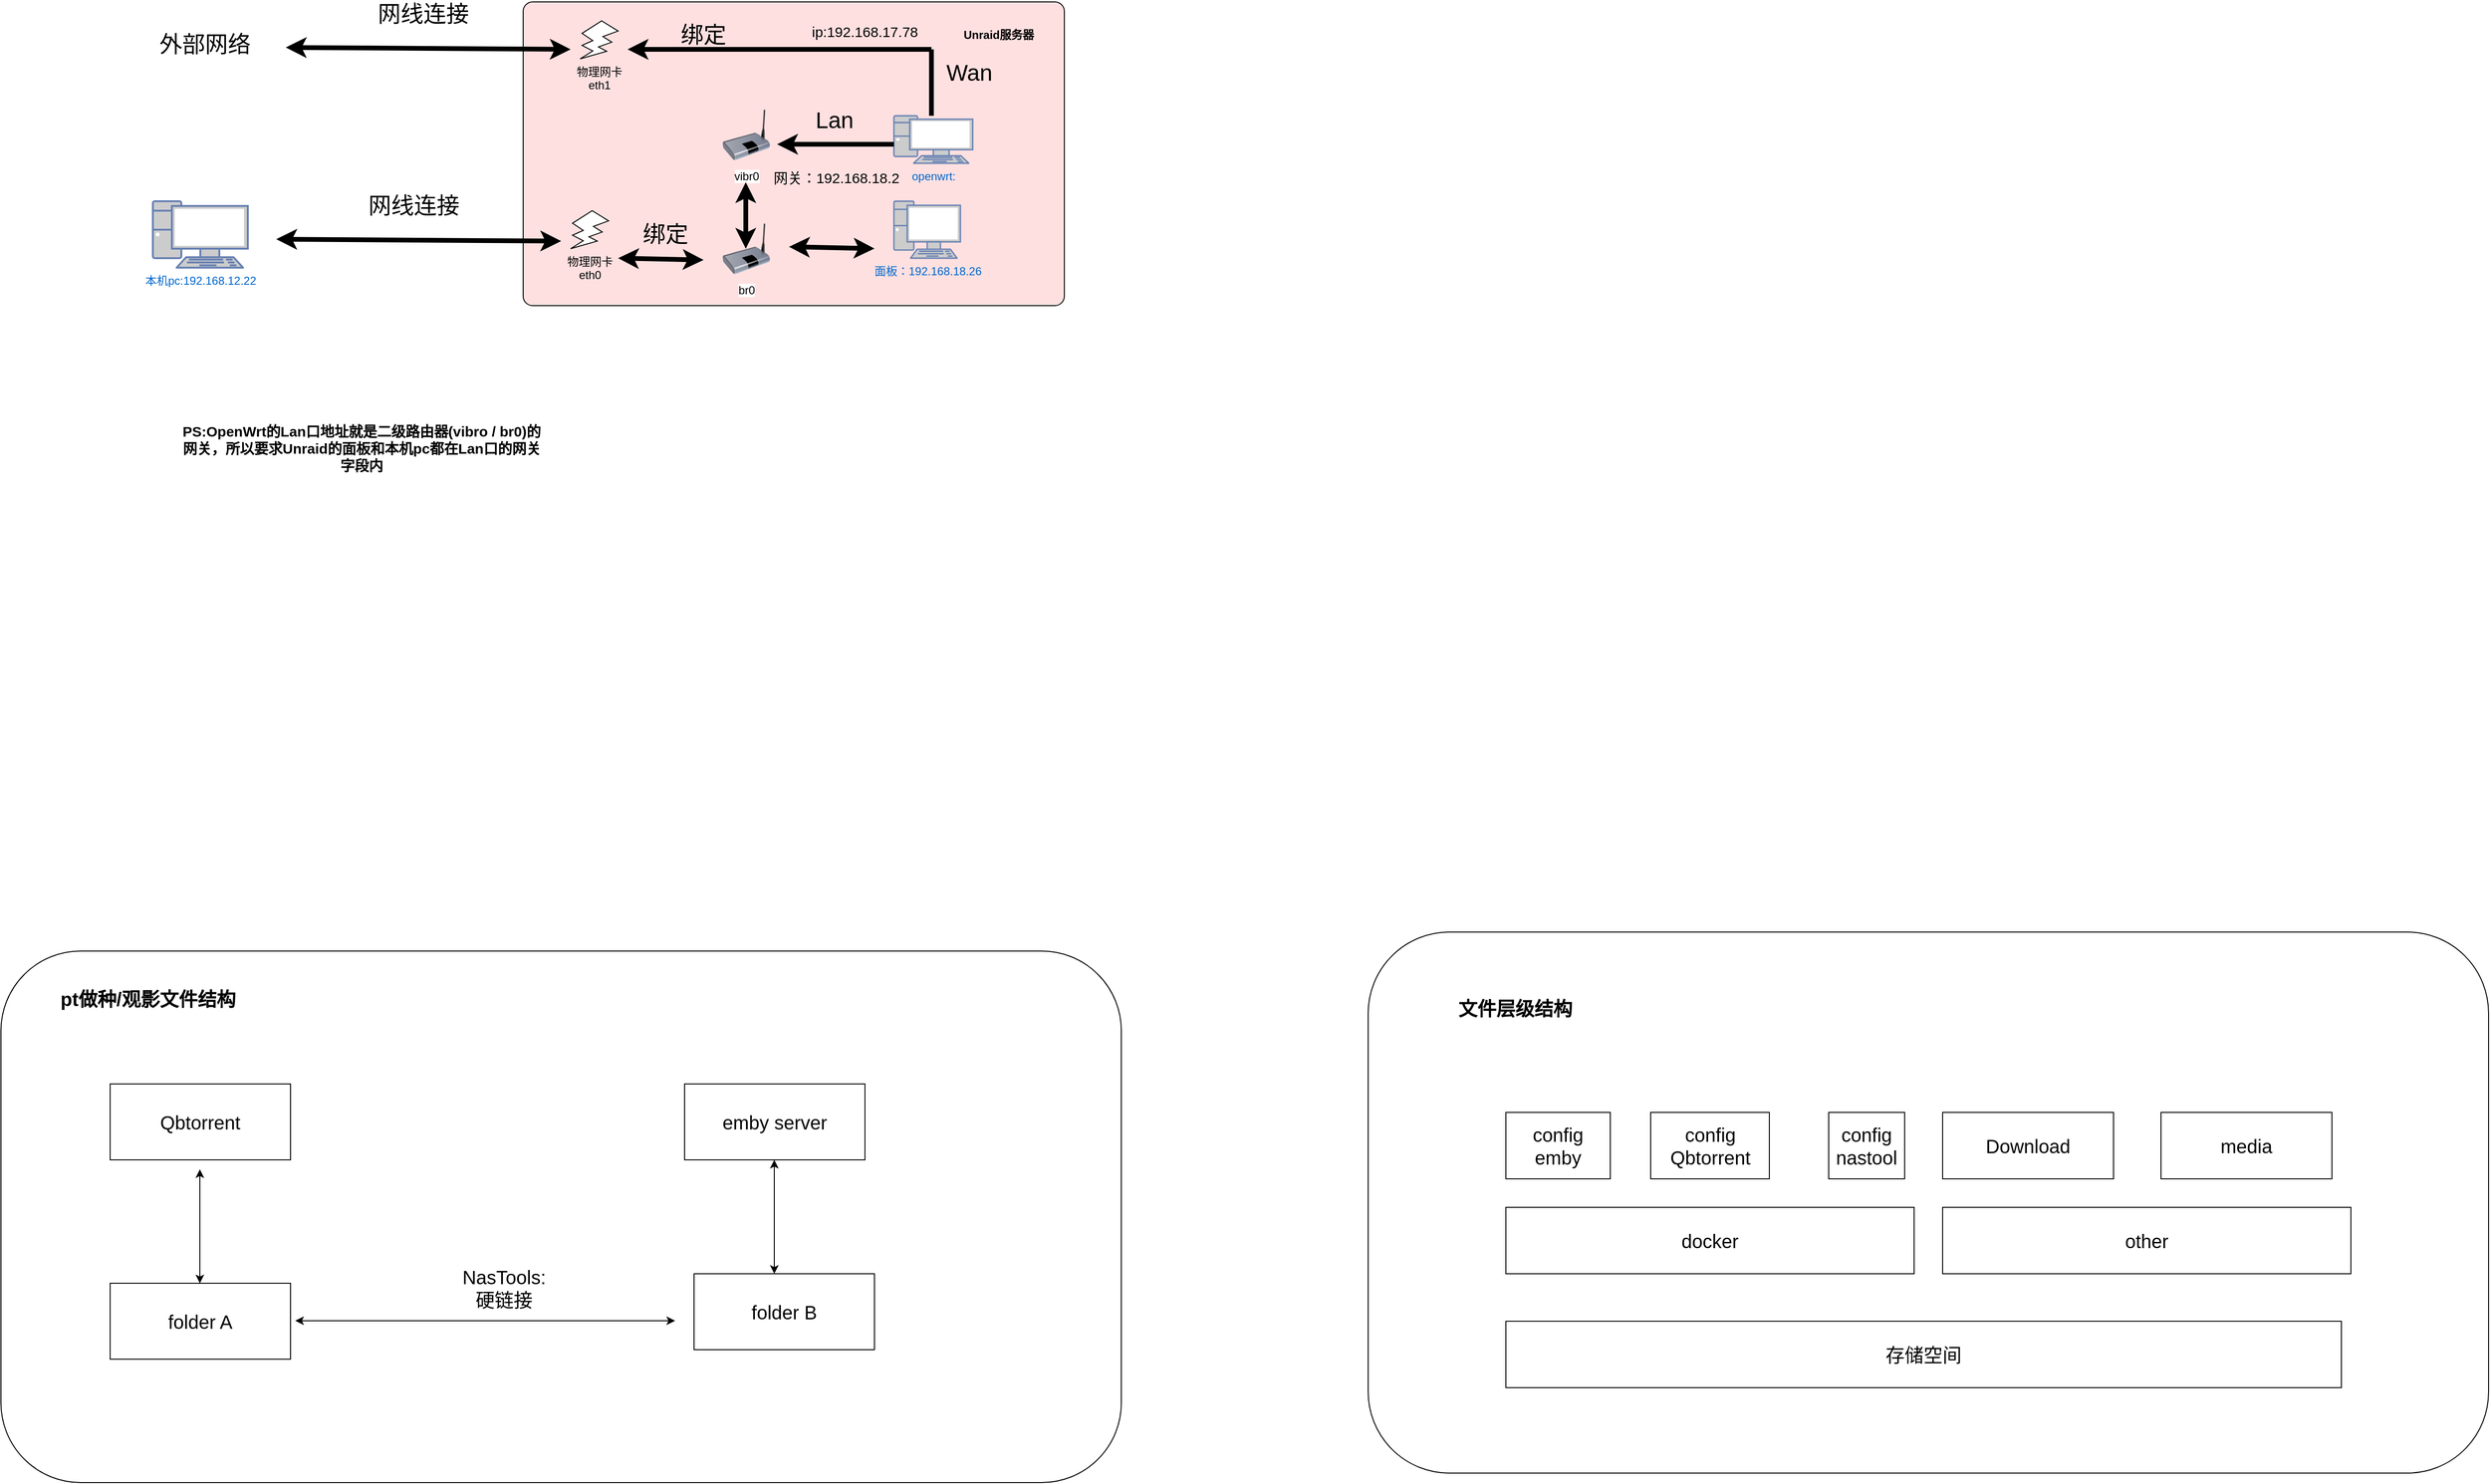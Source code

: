<mxfile version="21.6.2" type="github">
  <diagram name="第 1 页" id="ljcwPYvyxh-TD4wcijd0">
    <mxGraphModel dx="2766" dy="2215" grid="1" gridSize="10" guides="1" tooltips="1" connect="1" arrows="1" fold="1" page="1" pageScale="1" pageWidth="827" pageHeight="1169" math="0" shadow="0">
      <root>
        <mxCell id="0" />
        <mxCell id="1" parent="0" />
        <mxCell id="3buUplPWRjZfx5ktA6WZ-1" value="本机pc:192.168.12.22" style="fontColor=#0066CC;verticalAlign=top;verticalLabelPosition=bottom;labelPosition=center;align=center;html=1;outlineConnect=0;fillColor=#CCCCCC;strokeColor=#6881B3;gradientColor=none;gradientDirection=north;strokeWidth=2;shape=mxgraph.networks.pc;" parent="1" vertex="1">
          <mxGeometry x="-110" y="200" width="100" height="70" as="geometry" />
        </mxCell>
        <mxCell id="3buUplPWRjZfx5ktA6WZ-2" value="" style="html=1;outlineConnect=0;whiteSpace=wrap;fillColor=#FFE0E0;shape=mxgraph.archimate3.application;archiType=rounded;" parent="1" vertex="1">
          <mxGeometry x="280" y="-10" width="570" height="320" as="geometry" />
        </mxCell>
        <mxCell id="3buUplPWRjZfx5ktA6WZ-3" value="&lt;b&gt;Unraid服务器&lt;/b&gt;" style="text;html=1;strokeColor=none;fillColor=none;align=center;verticalAlign=middle;whiteSpace=wrap;rounded=0;" parent="1" vertex="1">
          <mxGeometry x="740.5" y="10" width="80" height="30" as="geometry" />
        </mxCell>
        <mxCell id="3buUplPWRjZfx5ktA6WZ-5" value="br0" style="image;html=1;image=img/lib/clip_art/networking/Bridge_128x128.png" parent="1" vertex="1">
          <mxGeometry x="490" y="220" width="50" height="60" as="geometry" />
        </mxCell>
        <mxCell id="3buUplPWRjZfx5ktA6WZ-7" value="物理网卡&lt;br&gt;eth1&lt;br&gt;" style="verticalLabelPosition=bottom;verticalAlign=top;html=1;shape=mxgraph.basic.flash" parent="1" vertex="1">
          <mxGeometry x="340" y="10" width="40" height="40" as="geometry" />
        </mxCell>
        <mxCell id="3buUplPWRjZfx5ktA6WZ-9" value="物理网卡&lt;br&gt;eth0&lt;br&gt;" style="verticalLabelPosition=bottom;verticalAlign=top;html=1;shape=mxgraph.basic.flash" parent="1" vertex="1">
          <mxGeometry x="330" y="210" width="40" height="40" as="geometry" />
        </mxCell>
        <mxCell id="3buUplPWRjZfx5ktA6WZ-11" value="面板：192.168.18.26" style="fontColor=#0066CC;verticalAlign=top;verticalLabelPosition=bottom;labelPosition=center;align=center;html=1;outlineConnect=0;fillColor=#CCCCCC;strokeColor=#6881B3;gradientColor=none;gradientDirection=north;strokeWidth=2;shape=mxgraph.networks.pc;" parent="1" vertex="1">
          <mxGeometry x="670.5" y="200" width="70" height="60" as="geometry" />
        </mxCell>
        <mxCell id="3buUplPWRjZfx5ktA6WZ-12" value="vibr0" style="image;html=1;image=img/lib/clip_art/networking/Bridge_128x128.png" parent="1" vertex="1">
          <mxGeometry x="490" y="100" width="50" height="60" as="geometry" />
        </mxCell>
        <mxCell id="3buUplPWRjZfx5ktA6WZ-14" value="openwrt:" style="fontColor=#0066CC;verticalAlign=top;verticalLabelPosition=bottom;labelPosition=center;align=center;html=1;outlineConnect=0;fillColor=#CCCCCC;strokeColor=#6881B3;gradientColor=none;gradientDirection=north;strokeWidth=2;shape=mxgraph.networks.pc;" parent="1" vertex="1">
          <mxGeometry x="670.5" y="110" width="83" height="50" as="geometry" />
        </mxCell>
        <mxCell id="3buUplPWRjZfx5ktA6WZ-16" value="" style="endArrow=classic;html=1;rounded=0;strokeWidth=5;" parent="1" edge="1">
          <mxGeometry width="50" height="50" relative="1" as="geometry">
            <mxPoint x="670.5" y="140" as="sourcePoint" />
            <mxPoint x="547.5" y="140" as="targetPoint" />
          </mxGeometry>
        </mxCell>
        <mxCell id="3buUplPWRjZfx5ktA6WZ-17" value="" style="endArrow=classic;html=1;rounded=0;strokeWidth=5;" parent="1" edge="1">
          <mxGeometry width="50" height="50" relative="1" as="geometry">
            <mxPoint x="710" y="40" as="sourcePoint" />
            <mxPoint x="390" y="40" as="targetPoint" />
          </mxGeometry>
        </mxCell>
        <mxCell id="3buUplPWRjZfx5ktA6WZ-18" value="" style="endArrow=none;html=1;rounded=0;strokeWidth=5;" parent="1" edge="1">
          <mxGeometry width="50" height="50" relative="1" as="geometry">
            <mxPoint x="710" y="110" as="sourcePoint" />
            <mxPoint x="710" y="40" as="targetPoint" />
          </mxGeometry>
        </mxCell>
        <mxCell id="3buUplPWRjZfx5ktA6WZ-19" value="&lt;font style=&quot;font-size: 24px;&quot;&gt;Wan&lt;/font&gt;" style="text;html=1;strokeColor=none;fillColor=none;align=center;verticalAlign=middle;whiteSpace=wrap;rounded=0;" parent="1" vertex="1">
          <mxGeometry x="720" y="50" width="60" height="30" as="geometry" />
        </mxCell>
        <mxCell id="3buUplPWRjZfx5ktA6WZ-24" value="&lt;font style=&quot;font-size: 24px;&quot;&gt;Lan&lt;/font&gt;" style="text;html=1;strokeColor=none;fillColor=none;align=center;verticalAlign=middle;whiteSpace=wrap;rounded=0;" parent="1" vertex="1">
          <mxGeometry x="577.5" y="100" width="60" height="30" as="geometry" />
        </mxCell>
        <mxCell id="3buUplPWRjZfx5ktA6WZ-35" value="" style="endArrow=classic;startArrow=classic;html=1;rounded=0;strokeWidth=5;" parent="1" edge="1">
          <mxGeometry width="50" height="50" relative="1" as="geometry">
            <mxPoint x="514.47" y="180" as="sourcePoint" />
            <mxPoint x="514.47" y="250" as="targetPoint" />
          </mxGeometry>
        </mxCell>
        <mxCell id="3buUplPWRjZfx5ktA6WZ-41" value="" style="endArrow=classic;startArrow=classic;html=1;rounded=0;strokeWidth=5;" parent="1" edge="1">
          <mxGeometry width="50" height="50" relative="1" as="geometry">
            <mxPoint x="560" y="248" as="sourcePoint" />
            <mxPoint x="650" y="249.871" as="targetPoint" />
          </mxGeometry>
        </mxCell>
        <mxCell id="3buUplPWRjZfx5ktA6WZ-43" value="" style="endArrow=classic;startArrow=classic;html=1;rounded=0;strokeWidth=5;" parent="1" edge="1">
          <mxGeometry width="50" height="50" relative="1" as="geometry">
            <mxPoint x="380" y="260" as="sourcePoint" />
            <mxPoint x="470" y="261.871" as="targetPoint" />
          </mxGeometry>
        </mxCell>
        <mxCell id="3buUplPWRjZfx5ktA6WZ-44" value="&lt;span style=&quot;font-size: 24px;&quot;&gt;绑定&lt;/span&gt;" style="text;html=1;strokeColor=none;fillColor=none;align=center;verticalAlign=middle;whiteSpace=wrap;rounded=0;" parent="1" vertex="1">
          <mxGeometry x="400" y="220" width="60" height="30" as="geometry" />
        </mxCell>
        <mxCell id="3buUplPWRjZfx5ktA6WZ-45" value="&lt;span style=&quot;font-size: 24px;&quot;&gt;绑定&lt;/span&gt;" style="text;html=1;strokeColor=none;fillColor=none;align=center;verticalAlign=middle;whiteSpace=wrap;rounded=0;" parent="1" vertex="1">
          <mxGeometry x="440" y="10" width="60" height="30" as="geometry" />
        </mxCell>
        <mxCell id="3buUplPWRjZfx5ktA6WZ-47" value="&lt;span style=&quot;font-size: 24px;&quot;&gt;外部网络&lt;/span&gt;" style="text;html=1;strokeColor=none;fillColor=none;align=center;verticalAlign=middle;whiteSpace=wrap;rounded=0;" parent="1" vertex="1">
          <mxGeometry x="-110" y="20" width="110" height="30" as="geometry" />
        </mxCell>
        <mxCell id="3buUplPWRjZfx5ktA6WZ-49" value="" style="endArrow=classic;startArrow=classic;html=1;rounded=0;strokeWidth=5;" parent="1" edge="1">
          <mxGeometry width="50" height="50" relative="1" as="geometry">
            <mxPoint x="20" y="240" as="sourcePoint" />
            <mxPoint x="320" y="242" as="targetPoint" />
          </mxGeometry>
        </mxCell>
        <mxCell id="3buUplPWRjZfx5ktA6WZ-51" value="&lt;span style=&quot;font-size: 24px;&quot;&gt;网线连接&lt;/span&gt;" style="text;html=1;strokeColor=none;fillColor=none;align=center;verticalAlign=middle;whiteSpace=wrap;rounded=0;" parent="1" vertex="1">
          <mxGeometry x="110" y="190" width="110" height="30" as="geometry" />
        </mxCell>
        <mxCell id="3buUplPWRjZfx5ktA6WZ-52" value="" style="endArrow=classic;startArrow=classic;html=1;rounded=0;strokeWidth=5;" parent="1" edge="1">
          <mxGeometry width="50" height="50" relative="1" as="geometry">
            <mxPoint x="30" y="38" as="sourcePoint" />
            <mxPoint x="330" y="40" as="targetPoint" />
          </mxGeometry>
        </mxCell>
        <mxCell id="3buUplPWRjZfx5ktA6WZ-53" value="&lt;span style=&quot;font-size: 24px;&quot;&gt;网线连接&lt;/span&gt;" style="text;html=1;strokeColor=none;fillColor=none;align=center;verticalAlign=middle;whiteSpace=wrap;rounded=0;" parent="1" vertex="1">
          <mxGeometry x="120" y="-12" width="110" height="30" as="geometry" />
        </mxCell>
        <mxCell id="ooMJV0bFJLRhnJ4PwRfP-1" value="&lt;font style=&quot;font-size: 15px;&quot;&gt;网关：192.168.18.2&lt;/font&gt;" style="text;html=1;strokeColor=none;fillColor=none;align=center;verticalAlign=middle;whiteSpace=wrap;rounded=0;" vertex="1" parent="1">
          <mxGeometry x="530" y="140" width="160" height="70" as="geometry" />
        </mxCell>
        <mxCell id="ooMJV0bFJLRhnJ4PwRfP-2" value="&lt;span style=&quot;font-size: 15px;&quot;&gt;ip:192.168.17.78&lt;br&gt;&lt;br&gt;&lt;/span&gt;" style="text;html=1;strokeColor=none;fillColor=none;align=center;verticalAlign=middle;whiteSpace=wrap;rounded=0;" vertex="1" parent="1">
          <mxGeometry x="560" y="-5" width="160" height="70" as="geometry" />
        </mxCell>
        <mxCell id="ooMJV0bFJLRhnJ4PwRfP-4" value="&lt;font style=&quot;font-size: 15px;&quot;&gt;&lt;b&gt;PS:OpenWrt的Lan口地址就是二级路由器(vibro / br0)的网关，所以要求Unraid的面板和本机pc都在Lan口的网关字段内&lt;/b&gt;&lt;/font&gt;" style="text;html=1;strokeColor=none;fillColor=none;align=center;verticalAlign=middle;whiteSpace=wrap;rounded=0;" vertex="1" parent="1">
          <mxGeometry x="-80" y="380" width="380" height="160" as="geometry" />
        </mxCell>
        <mxCell id="ooMJV0bFJLRhnJ4PwRfP-5" value="" style="rounded=1;whiteSpace=wrap;html=1;" vertex="1" parent="1">
          <mxGeometry x="-270" y="990" width="1180" height="560" as="geometry" />
        </mxCell>
        <mxCell id="ooMJV0bFJLRhnJ4PwRfP-6" value="&lt;font style=&quot;font-size: 20px;&quot;&gt;&lt;b&gt;pt做种/观影文件结构&lt;/b&gt;&lt;/font&gt;" style="text;html=1;strokeColor=none;fillColor=none;align=center;verticalAlign=middle;whiteSpace=wrap;rounded=0;" vertex="1" parent="1">
          <mxGeometry x="-240" y="1000" width="250" height="80" as="geometry" />
        </mxCell>
        <mxCell id="ooMJV0bFJLRhnJ4PwRfP-7" value="&lt;font style=&quot;font-size: 20px;&quot;&gt;Qbtorrent&lt;/font&gt;" style="rounded=0;whiteSpace=wrap;html=1;" vertex="1" parent="1">
          <mxGeometry x="-155" y="1130" width="190" height="80" as="geometry" />
        </mxCell>
        <mxCell id="ooMJV0bFJLRhnJ4PwRfP-8" value="&lt;font style=&quot;font-size: 20px;&quot;&gt;emby server&lt;/font&gt;" style="rounded=0;whiteSpace=wrap;html=1;" vertex="1" parent="1">
          <mxGeometry x="450" y="1130" width="190" height="80" as="geometry" />
        </mxCell>
        <mxCell id="ooMJV0bFJLRhnJ4PwRfP-9" value="&lt;font style=&quot;font-size: 20px;&quot;&gt;folder A&lt;/font&gt;" style="rounded=0;whiteSpace=wrap;html=1;" vertex="1" parent="1">
          <mxGeometry x="-155" y="1340" width="190" height="80" as="geometry" />
        </mxCell>
        <mxCell id="ooMJV0bFJLRhnJ4PwRfP-10" value="&lt;font style=&quot;font-size: 20px;&quot;&gt;folder B&lt;/font&gt;" style="rounded=0;whiteSpace=wrap;html=1;" vertex="1" parent="1">
          <mxGeometry x="460" y="1330" width="190" height="80" as="geometry" />
        </mxCell>
        <mxCell id="ooMJV0bFJLRhnJ4PwRfP-12" value="" style="endArrow=classic;startArrow=classic;html=1;rounded=0;" edge="1" parent="1">
          <mxGeometry width="50" height="50" relative="1" as="geometry">
            <mxPoint x="544.5" y="1330" as="sourcePoint" />
            <mxPoint x="544.5" y="1210" as="targetPoint" />
          </mxGeometry>
        </mxCell>
        <mxCell id="ooMJV0bFJLRhnJ4PwRfP-13" value="" style="endArrow=classic;startArrow=classic;html=1;rounded=0;" edge="1" parent="1">
          <mxGeometry width="50" height="50" relative="1" as="geometry">
            <mxPoint x="-60.5" y="1340" as="sourcePoint" />
            <mxPoint x="-60.5" y="1220" as="targetPoint" />
          </mxGeometry>
        </mxCell>
        <mxCell id="ooMJV0bFJLRhnJ4PwRfP-15" value="" style="endArrow=classic;startArrow=classic;html=1;rounded=0;" edge="1" parent="1">
          <mxGeometry width="50" height="50" relative="1" as="geometry">
            <mxPoint x="40" y="1379.5" as="sourcePoint" />
            <mxPoint x="440" y="1379.5" as="targetPoint" />
          </mxGeometry>
        </mxCell>
        <mxCell id="ooMJV0bFJLRhnJ4PwRfP-16" value="&lt;font style=&quot;font-size: 20px;&quot;&gt;NasTools:硬链接&lt;/font&gt;" style="text;html=1;strokeColor=none;fillColor=none;align=center;verticalAlign=middle;whiteSpace=wrap;rounded=0;" vertex="1" parent="1">
          <mxGeometry x="230" y="1330" width="60" height="30" as="geometry" />
        </mxCell>
        <mxCell id="ooMJV0bFJLRhnJ4PwRfP-17" value="" style="rounded=1;whiteSpace=wrap;html=1;" vertex="1" parent="1">
          <mxGeometry x="1170" y="970" width="1180" height="570" as="geometry" />
        </mxCell>
        <mxCell id="ooMJV0bFJLRhnJ4PwRfP-18" value="&lt;span style=&quot;font-size: 20px;&quot;&gt;&lt;b&gt;文件层级结构&lt;/b&gt;&lt;/span&gt;" style="text;html=1;strokeColor=none;fillColor=none;align=center;verticalAlign=middle;whiteSpace=wrap;rounded=0;" vertex="1" parent="1">
          <mxGeometry x="1200" y="1010" width="250" height="80" as="geometry" />
        </mxCell>
        <mxCell id="ooMJV0bFJLRhnJ4PwRfP-27" value="&lt;font style=&quot;font-size: 20px;&quot;&gt;存储空间&lt;/font&gt;" style="rounded=0;whiteSpace=wrap;html=1;" vertex="1" parent="1">
          <mxGeometry x="1315" y="1380" width="880" height="70" as="geometry" />
        </mxCell>
        <mxCell id="ooMJV0bFJLRhnJ4PwRfP-28" value="&lt;font style=&quot;font-size: 20px;&quot;&gt;docker&lt;/font&gt;" style="rounded=0;whiteSpace=wrap;html=1;" vertex="1" parent="1">
          <mxGeometry x="1315" y="1260" width="430" height="70" as="geometry" />
        </mxCell>
        <mxCell id="ooMJV0bFJLRhnJ4PwRfP-29" value="&lt;span style=&quot;font-size: 20px;&quot;&gt;other&lt;/span&gt;" style="rounded=0;whiteSpace=wrap;html=1;" vertex="1" parent="1">
          <mxGeometry x="1775" y="1260" width="430" height="70" as="geometry" />
        </mxCell>
        <mxCell id="ooMJV0bFJLRhnJ4PwRfP-31" value="&lt;span style=&quot;font-size: 20px;&quot;&gt;Download&lt;/span&gt;" style="rounded=0;whiteSpace=wrap;html=1;" vertex="1" parent="1">
          <mxGeometry x="1775" y="1160" width="180" height="70" as="geometry" />
        </mxCell>
        <mxCell id="ooMJV0bFJLRhnJ4PwRfP-32" value="&lt;span style=&quot;font-size: 20px;&quot;&gt;media&lt;/span&gt;" style="rounded=0;whiteSpace=wrap;html=1;" vertex="1" parent="1">
          <mxGeometry x="2005" y="1160" width="180" height="70" as="geometry" />
        </mxCell>
        <mxCell id="ooMJV0bFJLRhnJ4PwRfP-33" value="&lt;span style=&quot;font-size: 20px;&quot;&gt;config&lt;br&gt;emby&lt;br&gt;&lt;/span&gt;" style="rounded=0;whiteSpace=wrap;html=1;" vertex="1" parent="1">
          <mxGeometry x="1315" y="1160" width="110" height="70" as="geometry" />
        </mxCell>
        <mxCell id="ooMJV0bFJLRhnJ4PwRfP-34" value="&lt;span style=&quot;font-size: 20px;&quot;&gt;config&lt;br&gt;Qbtorrent&lt;br&gt;&lt;/span&gt;" style="rounded=0;whiteSpace=wrap;html=1;" vertex="1" parent="1">
          <mxGeometry x="1467.5" y="1160" width="125" height="70" as="geometry" />
        </mxCell>
        <mxCell id="ooMJV0bFJLRhnJ4PwRfP-35" value="&lt;span style=&quot;font-size: 20px;&quot;&gt;config&lt;br&gt;nastool&lt;br&gt;&lt;/span&gt;" style="rounded=0;whiteSpace=wrap;html=1;" vertex="1" parent="1">
          <mxGeometry x="1655" y="1160" width="80" height="70" as="geometry" />
        </mxCell>
      </root>
    </mxGraphModel>
  </diagram>
</mxfile>
